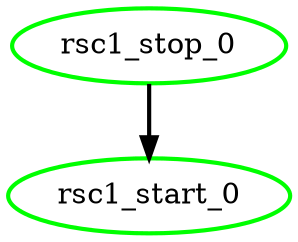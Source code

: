 digraph "g" {
	size = "30,30"
"rsc1_start_0" [ tooltip="node2" style=bold color="green" fontcolor="black" ]
"rsc1_stop_0" [ tooltip="node1" style=bold color="green" fontcolor="black" ]
"rsc1_stop_0" -> "rsc1_start_0" [ style = bold]
}
